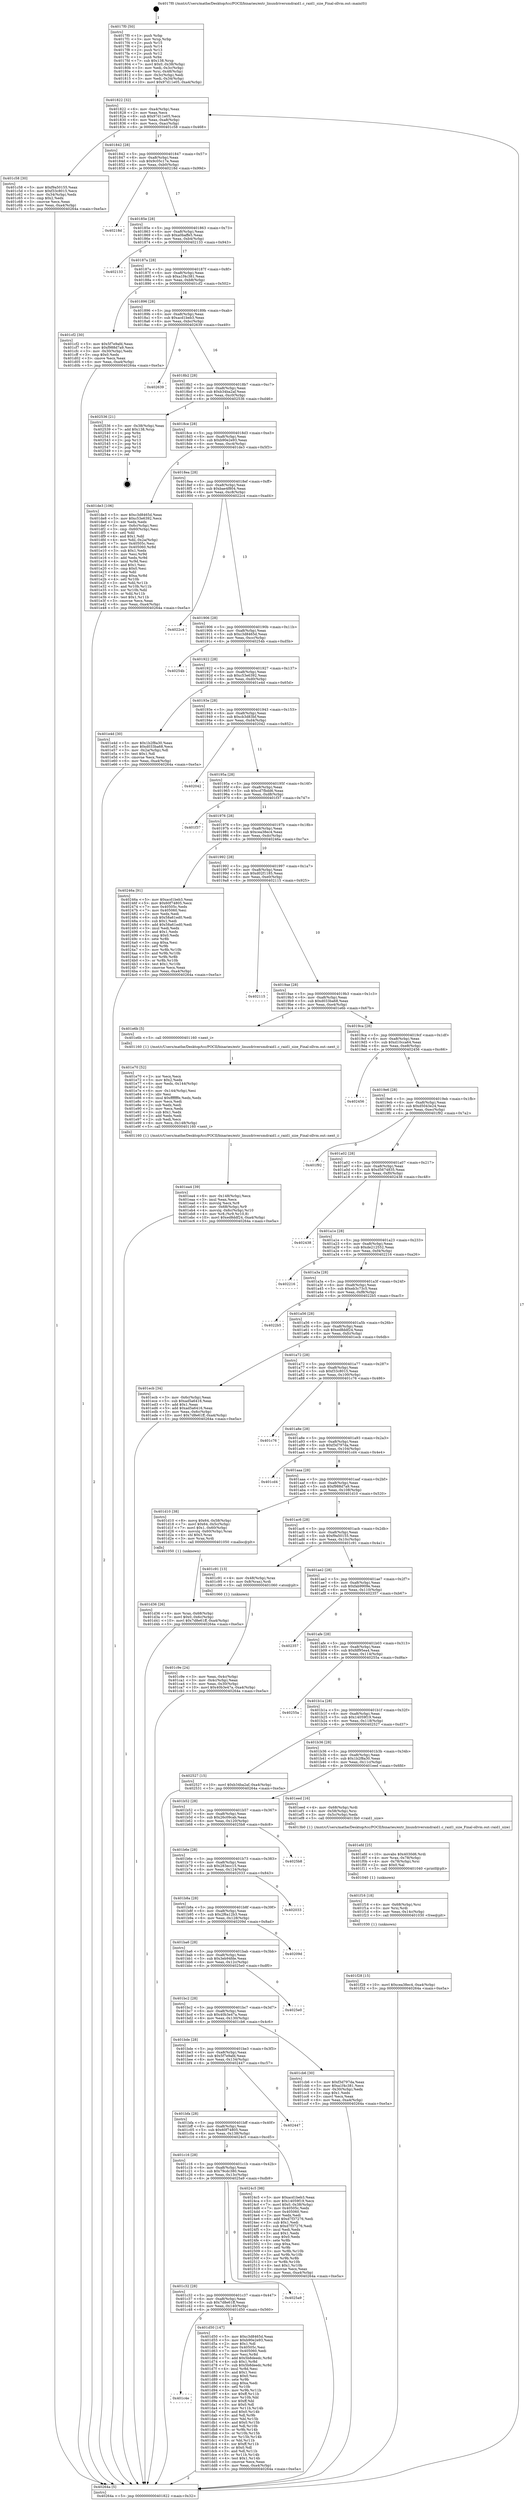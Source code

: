 digraph "0x4017f0" {
  label = "0x4017f0 (/mnt/c/Users/mathe/Desktop/tcc/POCII/binaries/extr_linuxdriversmdraid1.c_raid1_size_Final-ollvm.out::main(0))"
  labelloc = "t"
  node[shape=record]

  Entry [label="",width=0.3,height=0.3,shape=circle,fillcolor=black,style=filled]
  "0x401822" [label="{
     0x401822 [32]\l
     | [instrs]\l
     &nbsp;&nbsp;0x401822 \<+6\>: mov -0xa4(%rbp),%eax\l
     &nbsp;&nbsp;0x401828 \<+2\>: mov %eax,%ecx\l
     &nbsp;&nbsp;0x40182a \<+6\>: sub $0x97d11e05,%ecx\l
     &nbsp;&nbsp;0x401830 \<+6\>: mov %eax,-0xa8(%rbp)\l
     &nbsp;&nbsp;0x401836 \<+6\>: mov %ecx,-0xac(%rbp)\l
     &nbsp;&nbsp;0x40183c \<+6\>: je 0000000000401c58 \<main+0x468\>\l
  }"]
  "0x401c58" [label="{
     0x401c58 [30]\l
     | [instrs]\l
     &nbsp;&nbsp;0x401c58 \<+5\>: mov $0xf9a50155,%eax\l
     &nbsp;&nbsp;0x401c5d \<+5\>: mov $0xf33c8015,%ecx\l
     &nbsp;&nbsp;0x401c62 \<+3\>: mov -0x34(%rbp),%edx\l
     &nbsp;&nbsp;0x401c65 \<+3\>: cmp $0x2,%edx\l
     &nbsp;&nbsp;0x401c68 \<+3\>: cmovne %ecx,%eax\l
     &nbsp;&nbsp;0x401c6b \<+6\>: mov %eax,-0xa4(%rbp)\l
     &nbsp;&nbsp;0x401c71 \<+5\>: jmp 000000000040264a \<main+0xe5a\>\l
  }"]
  "0x401842" [label="{
     0x401842 [28]\l
     | [instrs]\l
     &nbsp;&nbsp;0x401842 \<+5\>: jmp 0000000000401847 \<main+0x57\>\l
     &nbsp;&nbsp;0x401847 \<+6\>: mov -0xa8(%rbp),%eax\l
     &nbsp;&nbsp;0x40184d \<+5\>: sub $0x9c05c17e,%eax\l
     &nbsp;&nbsp;0x401852 \<+6\>: mov %eax,-0xb0(%rbp)\l
     &nbsp;&nbsp;0x401858 \<+6\>: je 000000000040218d \<main+0x99d\>\l
  }"]
  "0x40264a" [label="{
     0x40264a [5]\l
     | [instrs]\l
     &nbsp;&nbsp;0x40264a \<+5\>: jmp 0000000000401822 \<main+0x32\>\l
  }"]
  "0x4017f0" [label="{
     0x4017f0 [50]\l
     | [instrs]\l
     &nbsp;&nbsp;0x4017f0 \<+1\>: push %rbp\l
     &nbsp;&nbsp;0x4017f1 \<+3\>: mov %rsp,%rbp\l
     &nbsp;&nbsp;0x4017f4 \<+2\>: push %r15\l
     &nbsp;&nbsp;0x4017f6 \<+2\>: push %r14\l
     &nbsp;&nbsp;0x4017f8 \<+2\>: push %r13\l
     &nbsp;&nbsp;0x4017fa \<+2\>: push %r12\l
     &nbsp;&nbsp;0x4017fc \<+1\>: push %rbx\l
     &nbsp;&nbsp;0x4017fd \<+7\>: sub $0x138,%rsp\l
     &nbsp;&nbsp;0x401804 \<+7\>: movl $0x0,-0x38(%rbp)\l
     &nbsp;&nbsp;0x40180b \<+3\>: mov %edi,-0x3c(%rbp)\l
     &nbsp;&nbsp;0x40180e \<+4\>: mov %rsi,-0x48(%rbp)\l
     &nbsp;&nbsp;0x401812 \<+3\>: mov -0x3c(%rbp),%edi\l
     &nbsp;&nbsp;0x401815 \<+3\>: mov %edi,-0x34(%rbp)\l
     &nbsp;&nbsp;0x401818 \<+10\>: movl $0x97d11e05,-0xa4(%rbp)\l
  }"]
  Exit [label="",width=0.3,height=0.3,shape=circle,fillcolor=black,style=filled,peripheries=2]
  "0x40218d" [label="{
     0x40218d\l
  }", style=dashed]
  "0x40185e" [label="{
     0x40185e [28]\l
     | [instrs]\l
     &nbsp;&nbsp;0x40185e \<+5\>: jmp 0000000000401863 \<main+0x73\>\l
     &nbsp;&nbsp;0x401863 \<+6\>: mov -0xa8(%rbp),%eax\l
     &nbsp;&nbsp;0x401869 \<+5\>: sub $0xa0baffe5,%eax\l
     &nbsp;&nbsp;0x40186e \<+6\>: mov %eax,-0xb4(%rbp)\l
     &nbsp;&nbsp;0x401874 \<+6\>: je 0000000000402133 \<main+0x943\>\l
  }"]
  "0x401f28" [label="{
     0x401f28 [15]\l
     | [instrs]\l
     &nbsp;&nbsp;0x401f28 \<+10\>: movl $0xcea38ec4,-0xa4(%rbp)\l
     &nbsp;&nbsp;0x401f32 \<+5\>: jmp 000000000040264a \<main+0xe5a\>\l
  }"]
  "0x402133" [label="{
     0x402133\l
  }", style=dashed]
  "0x40187a" [label="{
     0x40187a [28]\l
     | [instrs]\l
     &nbsp;&nbsp;0x40187a \<+5\>: jmp 000000000040187f \<main+0x8f\>\l
     &nbsp;&nbsp;0x40187f \<+6\>: mov -0xa8(%rbp),%eax\l
     &nbsp;&nbsp;0x401885 \<+5\>: sub $0xa1f4c381,%eax\l
     &nbsp;&nbsp;0x40188a \<+6\>: mov %eax,-0xb8(%rbp)\l
     &nbsp;&nbsp;0x401890 \<+6\>: je 0000000000401cf2 \<main+0x502\>\l
  }"]
  "0x401f16" [label="{
     0x401f16 [18]\l
     | [instrs]\l
     &nbsp;&nbsp;0x401f16 \<+4\>: mov -0x68(%rbp),%rsi\l
     &nbsp;&nbsp;0x401f1a \<+3\>: mov %rsi,%rdi\l
     &nbsp;&nbsp;0x401f1d \<+6\>: mov %eax,-0x14c(%rbp)\l
     &nbsp;&nbsp;0x401f23 \<+5\>: call 0000000000401030 \<free@plt\>\l
     | [calls]\l
     &nbsp;&nbsp;0x401030 \{1\} (unknown)\l
  }"]
  "0x401cf2" [label="{
     0x401cf2 [30]\l
     | [instrs]\l
     &nbsp;&nbsp;0x401cf2 \<+5\>: mov $0x5f7e9afd,%eax\l
     &nbsp;&nbsp;0x401cf7 \<+5\>: mov $0xf988d7a9,%ecx\l
     &nbsp;&nbsp;0x401cfc \<+3\>: mov -0x30(%rbp),%edx\l
     &nbsp;&nbsp;0x401cff \<+3\>: cmp $0x0,%edx\l
     &nbsp;&nbsp;0x401d02 \<+3\>: cmove %ecx,%eax\l
     &nbsp;&nbsp;0x401d05 \<+6\>: mov %eax,-0xa4(%rbp)\l
     &nbsp;&nbsp;0x401d0b \<+5\>: jmp 000000000040264a \<main+0xe5a\>\l
  }"]
  "0x401896" [label="{
     0x401896 [28]\l
     | [instrs]\l
     &nbsp;&nbsp;0x401896 \<+5\>: jmp 000000000040189b \<main+0xab\>\l
     &nbsp;&nbsp;0x40189b \<+6\>: mov -0xa8(%rbp),%eax\l
     &nbsp;&nbsp;0x4018a1 \<+5\>: sub $0xacd1beb3,%eax\l
     &nbsp;&nbsp;0x4018a6 \<+6\>: mov %eax,-0xbc(%rbp)\l
     &nbsp;&nbsp;0x4018ac \<+6\>: je 0000000000402639 \<main+0xe49\>\l
  }"]
  "0x401efd" [label="{
     0x401efd [25]\l
     | [instrs]\l
     &nbsp;&nbsp;0x401efd \<+10\>: movabs $0x4030d6,%rdi\l
     &nbsp;&nbsp;0x401f07 \<+4\>: mov %rax,-0x78(%rbp)\l
     &nbsp;&nbsp;0x401f0b \<+4\>: mov -0x78(%rbp),%rsi\l
     &nbsp;&nbsp;0x401f0f \<+2\>: mov $0x0,%al\l
     &nbsp;&nbsp;0x401f11 \<+5\>: call 0000000000401040 \<printf@plt\>\l
     | [calls]\l
     &nbsp;&nbsp;0x401040 \{1\} (unknown)\l
  }"]
  "0x402639" [label="{
     0x402639\l
  }", style=dashed]
  "0x4018b2" [label="{
     0x4018b2 [28]\l
     | [instrs]\l
     &nbsp;&nbsp;0x4018b2 \<+5\>: jmp 00000000004018b7 \<main+0xc7\>\l
     &nbsp;&nbsp;0x4018b7 \<+6\>: mov -0xa8(%rbp),%eax\l
     &nbsp;&nbsp;0x4018bd \<+5\>: sub $0xb34ba2af,%eax\l
     &nbsp;&nbsp;0x4018c2 \<+6\>: mov %eax,-0xc0(%rbp)\l
     &nbsp;&nbsp;0x4018c8 \<+6\>: je 0000000000402536 \<main+0xd46\>\l
  }"]
  "0x401ea4" [label="{
     0x401ea4 [39]\l
     | [instrs]\l
     &nbsp;&nbsp;0x401ea4 \<+6\>: mov -0x148(%rbp),%ecx\l
     &nbsp;&nbsp;0x401eaa \<+3\>: imul %eax,%ecx\l
     &nbsp;&nbsp;0x401ead \<+3\>: movslq %ecx,%r8\l
     &nbsp;&nbsp;0x401eb0 \<+4\>: mov -0x68(%rbp),%r9\l
     &nbsp;&nbsp;0x401eb4 \<+4\>: movslq -0x6c(%rbp),%r10\l
     &nbsp;&nbsp;0x401eb8 \<+4\>: mov %r8,(%r9,%r10,8)\l
     &nbsp;&nbsp;0x401ebc \<+10\>: movl $0xed8ddf24,-0xa4(%rbp)\l
     &nbsp;&nbsp;0x401ec6 \<+5\>: jmp 000000000040264a \<main+0xe5a\>\l
  }"]
  "0x402536" [label="{
     0x402536 [21]\l
     | [instrs]\l
     &nbsp;&nbsp;0x402536 \<+3\>: mov -0x38(%rbp),%eax\l
     &nbsp;&nbsp;0x402539 \<+7\>: add $0x138,%rsp\l
     &nbsp;&nbsp;0x402540 \<+1\>: pop %rbx\l
     &nbsp;&nbsp;0x402541 \<+2\>: pop %r12\l
     &nbsp;&nbsp;0x402543 \<+2\>: pop %r13\l
     &nbsp;&nbsp;0x402545 \<+2\>: pop %r14\l
     &nbsp;&nbsp;0x402547 \<+2\>: pop %r15\l
     &nbsp;&nbsp;0x402549 \<+1\>: pop %rbp\l
     &nbsp;&nbsp;0x40254a \<+1\>: ret\l
  }"]
  "0x4018ce" [label="{
     0x4018ce [28]\l
     | [instrs]\l
     &nbsp;&nbsp;0x4018ce \<+5\>: jmp 00000000004018d3 \<main+0xe3\>\l
     &nbsp;&nbsp;0x4018d3 \<+6\>: mov -0xa8(%rbp),%eax\l
     &nbsp;&nbsp;0x4018d9 \<+5\>: sub $0xb90e2e93,%eax\l
     &nbsp;&nbsp;0x4018de \<+6\>: mov %eax,-0xc4(%rbp)\l
     &nbsp;&nbsp;0x4018e4 \<+6\>: je 0000000000401de3 \<main+0x5f3\>\l
  }"]
  "0x401e70" [label="{
     0x401e70 [52]\l
     | [instrs]\l
     &nbsp;&nbsp;0x401e70 \<+2\>: xor %ecx,%ecx\l
     &nbsp;&nbsp;0x401e72 \<+5\>: mov $0x2,%edx\l
     &nbsp;&nbsp;0x401e77 \<+6\>: mov %edx,-0x144(%rbp)\l
     &nbsp;&nbsp;0x401e7d \<+1\>: cltd\l
     &nbsp;&nbsp;0x401e7e \<+6\>: mov -0x144(%rbp),%esi\l
     &nbsp;&nbsp;0x401e84 \<+2\>: idiv %esi\l
     &nbsp;&nbsp;0x401e86 \<+6\>: imul $0xfffffffe,%edx,%edx\l
     &nbsp;&nbsp;0x401e8c \<+2\>: mov %ecx,%edi\l
     &nbsp;&nbsp;0x401e8e \<+2\>: sub %edx,%edi\l
     &nbsp;&nbsp;0x401e90 \<+2\>: mov %ecx,%edx\l
     &nbsp;&nbsp;0x401e92 \<+3\>: sub $0x1,%edx\l
     &nbsp;&nbsp;0x401e95 \<+2\>: add %edx,%edi\l
     &nbsp;&nbsp;0x401e97 \<+2\>: sub %edi,%ecx\l
     &nbsp;&nbsp;0x401e99 \<+6\>: mov %ecx,-0x148(%rbp)\l
     &nbsp;&nbsp;0x401e9f \<+5\>: call 0000000000401160 \<next_i\>\l
     | [calls]\l
     &nbsp;&nbsp;0x401160 \{1\} (/mnt/c/Users/mathe/Desktop/tcc/POCII/binaries/extr_linuxdriversmdraid1.c_raid1_size_Final-ollvm.out::next_i)\l
  }"]
  "0x401de3" [label="{
     0x401de3 [106]\l
     | [instrs]\l
     &nbsp;&nbsp;0x401de3 \<+5\>: mov $0xc3d8465d,%eax\l
     &nbsp;&nbsp;0x401de8 \<+5\>: mov $0xc53e6392,%ecx\l
     &nbsp;&nbsp;0x401ded \<+2\>: xor %edx,%edx\l
     &nbsp;&nbsp;0x401def \<+3\>: mov -0x6c(%rbp),%esi\l
     &nbsp;&nbsp;0x401df2 \<+3\>: cmp -0x60(%rbp),%esi\l
     &nbsp;&nbsp;0x401df5 \<+4\>: setl %dil\l
     &nbsp;&nbsp;0x401df9 \<+4\>: and $0x1,%dil\l
     &nbsp;&nbsp;0x401dfd \<+4\>: mov %dil,-0x2a(%rbp)\l
     &nbsp;&nbsp;0x401e01 \<+7\>: mov 0x40505c,%esi\l
     &nbsp;&nbsp;0x401e08 \<+8\>: mov 0x405060,%r8d\l
     &nbsp;&nbsp;0x401e10 \<+3\>: sub $0x1,%edx\l
     &nbsp;&nbsp;0x401e13 \<+3\>: mov %esi,%r9d\l
     &nbsp;&nbsp;0x401e16 \<+3\>: add %edx,%r9d\l
     &nbsp;&nbsp;0x401e19 \<+4\>: imul %r9d,%esi\l
     &nbsp;&nbsp;0x401e1d \<+3\>: and $0x1,%esi\l
     &nbsp;&nbsp;0x401e20 \<+3\>: cmp $0x0,%esi\l
     &nbsp;&nbsp;0x401e23 \<+4\>: sete %dil\l
     &nbsp;&nbsp;0x401e27 \<+4\>: cmp $0xa,%r8d\l
     &nbsp;&nbsp;0x401e2b \<+4\>: setl %r10b\l
     &nbsp;&nbsp;0x401e2f \<+3\>: mov %dil,%r11b\l
     &nbsp;&nbsp;0x401e32 \<+3\>: and %r10b,%r11b\l
     &nbsp;&nbsp;0x401e35 \<+3\>: xor %r10b,%dil\l
     &nbsp;&nbsp;0x401e38 \<+3\>: or %dil,%r11b\l
     &nbsp;&nbsp;0x401e3b \<+4\>: test $0x1,%r11b\l
     &nbsp;&nbsp;0x401e3f \<+3\>: cmovne %ecx,%eax\l
     &nbsp;&nbsp;0x401e42 \<+6\>: mov %eax,-0xa4(%rbp)\l
     &nbsp;&nbsp;0x401e48 \<+5\>: jmp 000000000040264a \<main+0xe5a\>\l
  }"]
  "0x4018ea" [label="{
     0x4018ea [28]\l
     | [instrs]\l
     &nbsp;&nbsp;0x4018ea \<+5\>: jmp 00000000004018ef \<main+0xff\>\l
     &nbsp;&nbsp;0x4018ef \<+6\>: mov -0xa8(%rbp),%eax\l
     &nbsp;&nbsp;0x4018f5 \<+5\>: sub $0xbae4f804,%eax\l
     &nbsp;&nbsp;0x4018fa \<+6\>: mov %eax,-0xc8(%rbp)\l
     &nbsp;&nbsp;0x401900 \<+6\>: je 00000000004022c4 \<main+0xad4\>\l
  }"]
  "0x401c4e" [label="{
     0x401c4e\l
  }", style=dashed]
  "0x4022c4" [label="{
     0x4022c4\l
  }", style=dashed]
  "0x401906" [label="{
     0x401906 [28]\l
     | [instrs]\l
     &nbsp;&nbsp;0x401906 \<+5\>: jmp 000000000040190b \<main+0x11b\>\l
     &nbsp;&nbsp;0x40190b \<+6\>: mov -0xa8(%rbp),%eax\l
     &nbsp;&nbsp;0x401911 \<+5\>: sub $0xc3d8465d,%eax\l
     &nbsp;&nbsp;0x401916 \<+6\>: mov %eax,-0xcc(%rbp)\l
     &nbsp;&nbsp;0x40191c \<+6\>: je 000000000040254b \<main+0xd5b\>\l
  }"]
  "0x401d50" [label="{
     0x401d50 [147]\l
     | [instrs]\l
     &nbsp;&nbsp;0x401d50 \<+5\>: mov $0xc3d8465d,%eax\l
     &nbsp;&nbsp;0x401d55 \<+5\>: mov $0xb90e2e93,%ecx\l
     &nbsp;&nbsp;0x401d5a \<+2\>: mov $0x1,%dl\l
     &nbsp;&nbsp;0x401d5c \<+7\>: mov 0x40505c,%esi\l
     &nbsp;&nbsp;0x401d63 \<+7\>: mov 0x405060,%edi\l
     &nbsp;&nbsp;0x401d6a \<+3\>: mov %esi,%r8d\l
     &nbsp;&nbsp;0x401d6d \<+7\>: add $0x5b8deedc,%r8d\l
     &nbsp;&nbsp;0x401d74 \<+4\>: sub $0x1,%r8d\l
     &nbsp;&nbsp;0x401d78 \<+7\>: sub $0x5b8deedc,%r8d\l
     &nbsp;&nbsp;0x401d7f \<+4\>: imul %r8d,%esi\l
     &nbsp;&nbsp;0x401d83 \<+3\>: and $0x1,%esi\l
     &nbsp;&nbsp;0x401d86 \<+3\>: cmp $0x0,%esi\l
     &nbsp;&nbsp;0x401d89 \<+4\>: sete %r9b\l
     &nbsp;&nbsp;0x401d8d \<+3\>: cmp $0xa,%edi\l
     &nbsp;&nbsp;0x401d90 \<+4\>: setl %r10b\l
     &nbsp;&nbsp;0x401d94 \<+3\>: mov %r9b,%r11b\l
     &nbsp;&nbsp;0x401d97 \<+4\>: xor $0xff,%r11b\l
     &nbsp;&nbsp;0x401d9b \<+3\>: mov %r10b,%bl\l
     &nbsp;&nbsp;0x401d9e \<+3\>: xor $0xff,%bl\l
     &nbsp;&nbsp;0x401da1 \<+3\>: xor $0x0,%dl\l
     &nbsp;&nbsp;0x401da4 \<+3\>: mov %r11b,%r14b\l
     &nbsp;&nbsp;0x401da7 \<+4\>: and $0x0,%r14b\l
     &nbsp;&nbsp;0x401dab \<+3\>: and %dl,%r9b\l
     &nbsp;&nbsp;0x401dae \<+3\>: mov %bl,%r15b\l
     &nbsp;&nbsp;0x401db1 \<+4\>: and $0x0,%r15b\l
     &nbsp;&nbsp;0x401db5 \<+3\>: and %dl,%r10b\l
     &nbsp;&nbsp;0x401db8 \<+3\>: or %r9b,%r14b\l
     &nbsp;&nbsp;0x401dbb \<+3\>: or %r10b,%r15b\l
     &nbsp;&nbsp;0x401dbe \<+3\>: xor %r15b,%r14b\l
     &nbsp;&nbsp;0x401dc1 \<+3\>: or %bl,%r11b\l
     &nbsp;&nbsp;0x401dc4 \<+4\>: xor $0xff,%r11b\l
     &nbsp;&nbsp;0x401dc8 \<+3\>: or $0x0,%dl\l
     &nbsp;&nbsp;0x401dcb \<+3\>: and %dl,%r11b\l
     &nbsp;&nbsp;0x401dce \<+3\>: or %r11b,%r14b\l
     &nbsp;&nbsp;0x401dd1 \<+4\>: test $0x1,%r14b\l
     &nbsp;&nbsp;0x401dd5 \<+3\>: cmovne %ecx,%eax\l
     &nbsp;&nbsp;0x401dd8 \<+6\>: mov %eax,-0xa4(%rbp)\l
     &nbsp;&nbsp;0x401dde \<+5\>: jmp 000000000040264a \<main+0xe5a\>\l
  }"]
  "0x40254b" [label="{
     0x40254b\l
  }", style=dashed]
  "0x401922" [label="{
     0x401922 [28]\l
     | [instrs]\l
     &nbsp;&nbsp;0x401922 \<+5\>: jmp 0000000000401927 \<main+0x137\>\l
     &nbsp;&nbsp;0x401927 \<+6\>: mov -0xa8(%rbp),%eax\l
     &nbsp;&nbsp;0x40192d \<+5\>: sub $0xc53e6392,%eax\l
     &nbsp;&nbsp;0x401932 \<+6\>: mov %eax,-0xd0(%rbp)\l
     &nbsp;&nbsp;0x401938 \<+6\>: je 0000000000401e4d \<main+0x65d\>\l
  }"]
  "0x401c32" [label="{
     0x401c32 [28]\l
     | [instrs]\l
     &nbsp;&nbsp;0x401c32 \<+5\>: jmp 0000000000401c37 \<main+0x447\>\l
     &nbsp;&nbsp;0x401c37 \<+6\>: mov -0xa8(%rbp),%eax\l
     &nbsp;&nbsp;0x401c3d \<+5\>: sub $0x7d8e61ff,%eax\l
     &nbsp;&nbsp;0x401c42 \<+6\>: mov %eax,-0x140(%rbp)\l
     &nbsp;&nbsp;0x401c48 \<+6\>: je 0000000000401d50 \<main+0x560\>\l
  }"]
  "0x401e4d" [label="{
     0x401e4d [30]\l
     | [instrs]\l
     &nbsp;&nbsp;0x401e4d \<+5\>: mov $0x1b2f8a30,%eax\l
     &nbsp;&nbsp;0x401e52 \<+5\>: mov $0xd033ba68,%ecx\l
     &nbsp;&nbsp;0x401e57 \<+3\>: mov -0x2a(%rbp),%dl\l
     &nbsp;&nbsp;0x401e5a \<+3\>: test $0x1,%dl\l
     &nbsp;&nbsp;0x401e5d \<+3\>: cmovne %ecx,%eax\l
     &nbsp;&nbsp;0x401e60 \<+6\>: mov %eax,-0xa4(%rbp)\l
     &nbsp;&nbsp;0x401e66 \<+5\>: jmp 000000000040264a \<main+0xe5a\>\l
  }"]
  "0x40193e" [label="{
     0x40193e [28]\l
     | [instrs]\l
     &nbsp;&nbsp;0x40193e \<+5\>: jmp 0000000000401943 \<main+0x153\>\l
     &nbsp;&nbsp;0x401943 \<+6\>: mov -0xa8(%rbp),%eax\l
     &nbsp;&nbsp;0x401949 \<+5\>: sub $0xcb3d83bf,%eax\l
     &nbsp;&nbsp;0x40194e \<+6\>: mov %eax,-0xd4(%rbp)\l
     &nbsp;&nbsp;0x401954 \<+6\>: je 0000000000402042 \<main+0x852\>\l
  }"]
  "0x4025a9" [label="{
     0x4025a9\l
  }", style=dashed]
  "0x402042" [label="{
     0x402042\l
  }", style=dashed]
  "0x40195a" [label="{
     0x40195a [28]\l
     | [instrs]\l
     &nbsp;&nbsp;0x40195a \<+5\>: jmp 000000000040195f \<main+0x16f\>\l
     &nbsp;&nbsp;0x40195f \<+6\>: mov -0xa8(%rbp),%eax\l
     &nbsp;&nbsp;0x401965 \<+5\>: sub $0xcd7fbdd6,%eax\l
     &nbsp;&nbsp;0x40196a \<+6\>: mov %eax,-0xd8(%rbp)\l
     &nbsp;&nbsp;0x401970 \<+6\>: je 0000000000401f37 \<main+0x747\>\l
  }"]
  "0x401c16" [label="{
     0x401c16 [28]\l
     | [instrs]\l
     &nbsp;&nbsp;0x401c16 \<+5\>: jmp 0000000000401c1b \<main+0x42b\>\l
     &nbsp;&nbsp;0x401c1b \<+6\>: mov -0xa8(%rbp),%eax\l
     &nbsp;&nbsp;0x401c21 \<+5\>: sub $0x79cdc380,%eax\l
     &nbsp;&nbsp;0x401c26 \<+6\>: mov %eax,-0x13c(%rbp)\l
     &nbsp;&nbsp;0x401c2c \<+6\>: je 00000000004025a9 \<main+0xdb9\>\l
  }"]
  "0x401f37" [label="{
     0x401f37\l
  }", style=dashed]
  "0x401976" [label="{
     0x401976 [28]\l
     | [instrs]\l
     &nbsp;&nbsp;0x401976 \<+5\>: jmp 000000000040197b \<main+0x18b\>\l
     &nbsp;&nbsp;0x40197b \<+6\>: mov -0xa8(%rbp),%eax\l
     &nbsp;&nbsp;0x401981 \<+5\>: sub $0xcea38ec4,%eax\l
     &nbsp;&nbsp;0x401986 \<+6\>: mov %eax,-0xdc(%rbp)\l
     &nbsp;&nbsp;0x40198c \<+6\>: je 000000000040246a \<main+0xc7a\>\l
  }"]
  "0x4024c5" [label="{
     0x4024c5 [98]\l
     | [instrs]\l
     &nbsp;&nbsp;0x4024c5 \<+5\>: mov $0xacd1beb3,%eax\l
     &nbsp;&nbsp;0x4024ca \<+5\>: mov $0x14059f19,%ecx\l
     &nbsp;&nbsp;0x4024cf \<+7\>: movl $0x0,-0x38(%rbp)\l
     &nbsp;&nbsp;0x4024d6 \<+7\>: mov 0x40505c,%edx\l
     &nbsp;&nbsp;0x4024dd \<+7\>: mov 0x405060,%esi\l
     &nbsp;&nbsp;0x4024e4 \<+2\>: mov %edx,%edi\l
     &nbsp;&nbsp;0x4024e6 \<+6\>: add $0xd7f37276,%edi\l
     &nbsp;&nbsp;0x4024ec \<+3\>: sub $0x1,%edi\l
     &nbsp;&nbsp;0x4024ef \<+6\>: sub $0xd7f37276,%edi\l
     &nbsp;&nbsp;0x4024f5 \<+3\>: imul %edi,%edx\l
     &nbsp;&nbsp;0x4024f8 \<+3\>: and $0x1,%edx\l
     &nbsp;&nbsp;0x4024fb \<+3\>: cmp $0x0,%edx\l
     &nbsp;&nbsp;0x4024fe \<+4\>: sete %r8b\l
     &nbsp;&nbsp;0x402502 \<+3\>: cmp $0xa,%esi\l
     &nbsp;&nbsp;0x402505 \<+4\>: setl %r9b\l
     &nbsp;&nbsp;0x402509 \<+3\>: mov %r8b,%r10b\l
     &nbsp;&nbsp;0x40250c \<+3\>: and %r9b,%r10b\l
     &nbsp;&nbsp;0x40250f \<+3\>: xor %r9b,%r8b\l
     &nbsp;&nbsp;0x402512 \<+3\>: or %r8b,%r10b\l
     &nbsp;&nbsp;0x402515 \<+4\>: test $0x1,%r10b\l
     &nbsp;&nbsp;0x402519 \<+3\>: cmovne %ecx,%eax\l
     &nbsp;&nbsp;0x40251c \<+6\>: mov %eax,-0xa4(%rbp)\l
     &nbsp;&nbsp;0x402522 \<+5\>: jmp 000000000040264a \<main+0xe5a\>\l
  }"]
  "0x40246a" [label="{
     0x40246a [91]\l
     | [instrs]\l
     &nbsp;&nbsp;0x40246a \<+5\>: mov $0xacd1beb3,%eax\l
     &nbsp;&nbsp;0x40246f \<+5\>: mov $0x60f74805,%ecx\l
     &nbsp;&nbsp;0x402474 \<+7\>: mov 0x40505c,%edx\l
     &nbsp;&nbsp;0x40247b \<+7\>: mov 0x405060,%esi\l
     &nbsp;&nbsp;0x402482 \<+2\>: mov %edx,%edi\l
     &nbsp;&nbsp;0x402484 \<+6\>: sub $0x58a61ed0,%edi\l
     &nbsp;&nbsp;0x40248a \<+3\>: sub $0x1,%edi\l
     &nbsp;&nbsp;0x40248d \<+6\>: add $0x58a61ed0,%edi\l
     &nbsp;&nbsp;0x402493 \<+3\>: imul %edi,%edx\l
     &nbsp;&nbsp;0x402496 \<+3\>: and $0x1,%edx\l
     &nbsp;&nbsp;0x402499 \<+3\>: cmp $0x0,%edx\l
     &nbsp;&nbsp;0x40249c \<+4\>: sete %r8b\l
     &nbsp;&nbsp;0x4024a0 \<+3\>: cmp $0xa,%esi\l
     &nbsp;&nbsp;0x4024a3 \<+4\>: setl %r9b\l
     &nbsp;&nbsp;0x4024a7 \<+3\>: mov %r8b,%r10b\l
     &nbsp;&nbsp;0x4024aa \<+3\>: and %r9b,%r10b\l
     &nbsp;&nbsp;0x4024ad \<+3\>: xor %r9b,%r8b\l
     &nbsp;&nbsp;0x4024b0 \<+3\>: or %r8b,%r10b\l
     &nbsp;&nbsp;0x4024b3 \<+4\>: test $0x1,%r10b\l
     &nbsp;&nbsp;0x4024b7 \<+3\>: cmovne %ecx,%eax\l
     &nbsp;&nbsp;0x4024ba \<+6\>: mov %eax,-0xa4(%rbp)\l
     &nbsp;&nbsp;0x4024c0 \<+5\>: jmp 000000000040264a \<main+0xe5a\>\l
  }"]
  "0x401992" [label="{
     0x401992 [28]\l
     | [instrs]\l
     &nbsp;&nbsp;0x401992 \<+5\>: jmp 0000000000401997 \<main+0x1a7\>\l
     &nbsp;&nbsp;0x401997 \<+6\>: mov -0xa8(%rbp),%eax\l
     &nbsp;&nbsp;0x40199d \<+5\>: sub $0xd02f1185,%eax\l
     &nbsp;&nbsp;0x4019a2 \<+6\>: mov %eax,-0xe0(%rbp)\l
     &nbsp;&nbsp;0x4019a8 \<+6\>: je 0000000000402115 \<main+0x925\>\l
  }"]
  "0x401bfa" [label="{
     0x401bfa [28]\l
     | [instrs]\l
     &nbsp;&nbsp;0x401bfa \<+5\>: jmp 0000000000401bff \<main+0x40f\>\l
     &nbsp;&nbsp;0x401bff \<+6\>: mov -0xa8(%rbp),%eax\l
     &nbsp;&nbsp;0x401c05 \<+5\>: sub $0x60f74805,%eax\l
     &nbsp;&nbsp;0x401c0a \<+6\>: mov %eax,-0x138(%rbp)\l
     &nbsp;&nbsp;0x401c10 \<+6\>: je 00000000004024c5 \<main+0xcd5\>\l
  }"]
  "0x402115" [label="{
     0x402115\l
  }", style=dashed]
  "0x4019ae" [label="{
     0x4019ae [28]\l
     | [instrs]\l
     &nbsp;&nbsp;0x4019ae \<+5\>: jmp 00000000004019b3 \<main+0x1c3\>\l
     &nbsp;&nbsp;0x4019b3 \<+6\>: mov -0xa8(%rbp),%eax\l
     &nbsp;&nbsp;0x4019b9 \<+5\>: sub $0xd033ba68,%eax\l
     &nbsp;&nbsp;0x4019be \<+6\>: mov %eax,-0xe4(%rbp)\l
     &nbsp;&nbsp;0x4019c4 \<+6\>: je 0000000000401e6b \<main+0x67b\>\l
  }"]
  "0x402447" [label="{
     0x402447\l
  }", style=dashed]
  "0x401e6b" [label="{
     0x401e6b [5]\l
     | [instrs]\l
     &nbsp;&nbsp;0x401e6b \<+5\>: call 0000000000401160 \<next_i\>\l
     | [calls]\l
     &nbsp;&nbsp;0x401160 \{1\} (/mnt/c/Users/mathe/Desktop/tcc/POCII/binaries/extr_linuxdriversmdraid1.c_raid1_size_Final-ollvm.out::next_i)\l
  }"]
  "0x4019ca" [label="{
     0x4019ca [28]\l
     | [instrs]\l
     &nbsp;&nbsp;0x4019ca \<+5\>: jmp 00000000004019cf \<main+0x1df\>\l
     &nbsp;&nbsp;0x4019cf \<+6\>: mov -0xa8(%rbp),%eax\l
     &nbsp;&nbsp;0x4019d5 \<+5\>: sub $0xd10cca64,%eax\l
     &nbsp;&nbsp;0x4019da \<+6\>: mov %eax,-0xe8(%rbp)\l
     &nbsp;&nbsp;0x4019e0 \<+6\>: je 0000000000402456 \<main+0xc66\>\l
  }"]
  "0x401d36" [label="{
     0x401d36 [26]\l
     | [instrs]\l
     &nbsp;&nbsp;0x401d36 \<+4\>: mov %rax,-0x68(%rbp)\l
     &nbsp;&nbsp;0x401d3a \<+7\>: movl $0x0,-0x6c(%rbp)\l
     &nbsp;&nbsp;0x401d41 \<+10\>: movl $0x7d8e61ff,-0xa4(%rbp)\l
     &nbsp;&nbsp;0x401d4b \<+5\>: jmp 000000000040264a \<main+0xe5a\>\l
  }"]
  "0x402456" [label="{
     0x402456\l
  }", style=dashed]
  "0x4019e6" [label="{
     0x4019e6 [28]\l
     | [instrs]\l
     &nbsp;&nbsp;0x4019e6 \<+5\>: jmp 00000000004019eb \<main+0x1fb\>\l
     &nbsp;&nbsp;0x4019eb \<+6\>: mov -0xa8(%rbp),%eax\l
     &nbsp;&nbsp;0x4019f1 \<+5\>: sub $0xd5043e24,%eax\l
     &nbsp;&nbsp;0x4019f6 \<+6\>: mov %eax,-0xec(%rbp)\l
     &nbsp;&nbsp;0x4019fc \<+6\>: je 0000000000401f92 \<main+0x7a2\>\l
  }"]
  "0x401bde" [label="{
     0x401bde [28]\l
     | [instrs]\l
     &nbsp;&nbsp;0x401bde \<+5\>: jmp 0000000000401be3 \<main+0x3f3\>\l
     &nbsp;&nbsp;0x401be3 \<+6\>: mov -0xa8(%rbp),%eax\l
     &nbsp;&nbsp;0x401be9 \<+5\>: sub $0x5f7e9afd,%eax\l
     &nbsp;&nbsp;0x401bee \<+6\>: mov %eax,-0x134(%rbp)\l
     &nbsp;&nbsp;0x401bf4 \<+6\>: je 0000000000402447 \<main+0xc57\>\l
  }"]
  "0x401f92" [label="{
     0x401f92\l
  }", style=dashed]
  "0x401a02" [label="{
     0x401a02 [28]\l
     | [instrs]\l
     &nbsp;&nbsp;0x401a02 \<+5\>: jmp 0000000000401a07 \<main+0x217\>\l
     &nbsp;&nbsp;0x401a07 \<+6\>: mov -0xa8(%rbp),%eax\l
     &nbsp;&nbsp;0x401a0d \<+5\>: sub $0xd5674835,%eax\l
     &nbsp;&nbsp;0x401a12 \<+6\>: mov %eax,-0xf0(%rbp)\l
     &nbsp;&nbsp;0x401a18 \<+6\>: je 0000000000402438 \<main+0xc48\>\l
  }"]
  "0x401cb6" [label="{
     0x401cb6 [30]\l
     | [instrs]\l
     &nbsp;&nbsp;0x401cb6 \<+5\>: mov $0xf3d797da,%eax\l
     &nbsp;&nbsp;0x401cbb \<+5\>: mov $0xa1f4c381,%ecx\l
     &nbsp;&nbsp;0x401cc0 \<+3\>: mov -0x30(%rbp),%edx\l
     &nbsp;&nbsp;0x401cc3 \<+3\>: cmp $0x1,%edx\l
     &nbsp;&nbsp;0x401cc6 \<+3\>: cmovl %ecx,%eax\l
     &nbsp;&nbsp;0x401cc9 \<+6\>: mov %eax,-0xa4(%rbp)\l
     &nbsp;&nbsp;0x401ccf \<+5\>: jmp 000000000040264a \<main+0xe5a\>\l
  }"]
  "0x402438" [label="{
     0x402438\l
  }", style=dashed]
  "0x401a1e" [label="{
     0x401a1e [28]\l
     | [instrs]\l
     &nbsp;&nbsp;0x401a1e \<+5\>: jmp 0000000000401a23 \<main+0x233\>\l
     &nbsp;&nbsp;0x401a23 \<+6\>: mov -0xa8(%rbp),%eax\l
     &nbsp;&nbsp;0x401a29 \<+5\>: sub $0xde212552,%eax\l
     &nbsp;&nbsp;0x401a2e \<+6\>: mov %eax,-0xf4(%rbp)\l
     &nbsp;&nbsp;0x401a34 \<+6\>: je 0000000000402216 \<main+0xa26\>\l
  }"]
  "0x401bc2" [label="{
     0x401bc2 [28]\l
     | [instrs]\l
     &nbsp;&nbsp;0x401bc2 \<+5\>: jmp 0000000000401bc7 \<main+0x3d7\>\l
     &nbsp;&nbsp;0x401bc7 \<+6\>: mov -0xa8(%rbp),%eax\l
     &nbsp;&nbsp;0x401bcd \<+5\>: sub $0x40b3e47a,%eax\l
     &nbsp;&nbsp;0x401bd2 \<+6\>: mov %eax,-0x130(%rbp)\l
     &nbsp;&nbsp;0x401bd8 \<+6\>: je 0000000000401cb6 \<main+0x4c6\>\l
  }"]
  "0x402216" [label="{
     0x402216\l
  }", style=dashed]
  "0x401a3a" [label="{
     0x401a3a [28]\l
     | [instrs]\l
     &nbsp;&nbsp;0x401a3a \<+5\>: jmp 0000000000401a3f \<main+0x24f\>\l
     &nbsp;&nbsp;0x401a3f \<+6\>: mov -0xa8(%rbp),%eax\l
     &nbsp;&nbsp;0x401a45 \<+5\>: sub $0xeb3c73c5,%eax\l
     &nbsp;&nbsp;0x401a4a \<+6\>: mov %eax,-0xf8(%rbp)\l
     &nbsp;&nbsp;0x401a50 \<+6\>: je 00000000004022b5 \<main+0xac5\>\l
  }"]
  "0x4025e0" [label="{
     0x4025e0\l
  }", style=dashed]
  "0x4022b5" [label="{
     0x4022b5\l
  }", style=dashed]
  "0x401a56" [label="{
     0x401a56 [28]\l
     | [instrs]\l
     &nbsp;&nbsp;0x401a56 \<+5\>: jmp 0000000000401a5b \<main+0x26b\>\l
     &nbsp;&nbsp;0x401a5b \<+6\>: mov -0xa8(%rbp),%eax\l
     &nbsp;&nbsp;0x401a61 \<+5\>: sub $0xed8ddf24,%eax\l
     &nbsp;&nbsp;0x401a66 \<+6\>: mov %eax,-0xfc(%rbp)\l
     &nbsp;&nbsp;0x401a6c \<+6\>: je 0000000000401ecb \<main+0x6db\>\l
  }"]
  "0x401ba6" [label="{
     0x401ba6 [28]\l
     | [instrs]\l
     &nbsp;&nbsp;0x401ba6 \<+5\>: jmp 0000000000401bab \<main+0x3bb\>\l
     &nbsp;&nbsp;0x401bab \<+6\>: mov -0xa8(%rbp),%eax\l
     &nbsp;&nbsp;0x401bb1 \<+5\>: sub $0x3eb94fde,%eax\l
     &nbsp;&nbsp;0x401bb6 \<+6\>: mov %eax,-0x12c(%rbp)\l
     &nbsp;&nbsp;0x401bbc \<+6\>: je 00000000004025e0 \<main+0xdf0\>\l
  }"]
  "0x401ecb" [label="{
     0x401ecb [34]\l
     | [instrs]\l
     &nbsp;&nbsp;0x401ecb \<+3\>: mov -0x6c(%rbp),%eax\l
     &nbsp;&nbsp;0x401ece \<+5\>: sub $0xad5a6416,%eax\l
     &nbsp;&nbsp;0x401ed3 \<+3\>: add $0x1,%eax\l
     &nbsp;&nbsp;0x401ed6 \<+5\>: add $0xad5a6416,%eax\l
     &nbsp;&nbsp;0x401edb \<+3\>: mov %eax,-0x6c(%rbp)\l
     &nbsp;&nbsp;0x401ede \<+10\>: movl $0x7d8e61ff,-0xa4(%rbp)\l
     &nbsp;&nbsp;0x401ee8 \<+5\>: jmp 000000000040264a \<main+0xe5a\>\l
  }"]
  "0x401a72" [label="{
     0x401a72 [28]\l
     | [instrs]\l
     &nbsp;&nbsp;0x401a72 \<+5\>: jmp 0000000000401a77 \<main+0x287\>\l
     &nbsp;&nbsp;0x401a77 \<+6\>: mov -0xa8(%rbp),%eax\l
     &nbsp;&nbsp;0x401a7d \<+5\>: sub $0xf33c8015,%eax\l
     &nbsp;&nbsp;0x401a82 \<+6\>: mov %eax,-0x100(%rbp)\l
     &nbsp;&nbsp;0x401a88 \<+6\>: je 0000000000401c76 \<main+0x486\>\l
  }"]
  "0x40209d" [label="{
     0x40209d\l
  }", style=dashed]
  "0x401c76" [label="{
     0x401c76\l
  }", style=dashed]
  "0x401a8e" [label="{
     0x401a8e [28]\l
     | [instrs]\l
     &nbsp;&nbsp;0x401a8e \<+5\>: jmp 0000000000401a93 \<main+0x2a3\>\l
     &nbsp;&nbsp;0x401a93 \<+6\>: mov -0xa8(%rbp),%eax\l
     &nbsp;&nbsp;0x401a99 \<+5\>: sub $0xf3d797da,%eax\l
     &nbsp;&nbsp;0x401a9e \<+6\>: mov %eax,-0x104(%rbp)\l
     &nbsp;&nbsp;0x401aa4 \<+6\>: je 0000000000401cd4 \<main+0x4e4\>\l
  }"]
  "0x401b8a" [label="{
     0x401b8a [28]\l
     | [instrs]\l
     &nbsp;&nbsp;0x401b8a \<+5\>: jmp 0000000000401b8f \<main+0x39f\>\l
     &nbsp;&nbsp;0x401b8f \<+6\>: mov -0xa8(%rbp),%eax\l
     &nbsp;&nbsp;0x401b95 \<+5\>: sub $0x2f6a12b3,%eax\l
     &nbsp;&nbsp;0x401b9a \<+6\>: mov %eax,-0x128(%rbp)\l
     &nbsp;&nbsp;0x401ba0 \<+6\>: je 000000000040209d \<main+0x8ad\>\l
  }"]
  "0x401cd4" [label="{
     0x401cd4\l
  }", style=dashed]
  "0x401aaa" [label="{
     0x401aaa [28]\l
     | [instrs]\l
     &nbsp;&nbsp;0x401aaa \<+5\>: jmp 0000000000401aaf \<main+0x2bf\>\l
     &nbsp;&nbsp;0x401aaf \<+6\>: mov -0xa8(%rbp),%eax\l
     &nbsp;&nbsp;0x401ab5 \<+5\>: sub $0xf988d7a9,%eax\l
     &nbsp;&nbsp;0x401aba \<+6\>: mov %eax,-0x108(%rbp)\l
     &nbsp;&nbsp;0x401ac0 \<+6\>: je 0000000000401d10 \<main+0x520\>\l
  }"]
  "0x402033" [label="{
     0x402033\l
  }", style=dashed]
  "0x401d10" [label="{
     0x401d10 [38]\l
     | [instrs]\l
     &nbsp;&nbsp;0x401d10 \<+8\>: movq $0x64,-0x58(%rbp)\l
     &nbsp;&nbsp;0x401d18 \<+7\>: movl $0x64,-0x5c(%rbp)\l
     &nbsp;&nbsp;0x401d1f \<+7\>: movl $0x1,-0x60(%rbp)\l
     &nbsp;&nbsp;0x401d26 \<+4\>: movslq -0x60(%rbp),%rax\l
     &nbsp;&nbsp;0x401d2a \<+4\>: shl $0x3,%rax\l
     &nbsp;&nbsp;0x401d2e \<+3\>: mov %rax,%rdi\l
     &nbsp;&nbsp;0x401d31 \<+5\>: call 0000000000401050 \<malloc@plt\>\l
     | [calls]\l
     &nbsp;&nbsp;0x401050 \{1\} (unknown)\l
  }"]
  "0x401ac6" [label="{
     0x401ac6 [28]\l
     | [instrs]\l
     &nbsp;&nbsp;0x401ac6 \<+5\>: jmp 0000000000401acb \<main+0x2db\>\l
     &nbsp;&nbsp;0x401acb \<+6\>: mov -0xa8(%rbp),%eax\l
     &nbsp;&nbsp;0x401ad1 \<+5\>: sub $0xf9a50155,%eax\l
     &nbsp;&nbsp;0x401ad6 \<+6\>: mov %eax,-0x10c(%rbp)\l
     &nbsp;&nbsp;0x401adc \<+6\>: je 0000000000401c91 \<main+0x4a1\>\l
  }"]
  "0x401b6e" [label="{
     0x401b6e [28]\l
     | [instrs]\l
     &nbsp;&nbsp;0x401b6e \<+5\>: jmp 0000000000401b73 \<main+0x383\>\l
     &nbsp;&nbsp;0x401b73 \<+6\>: mov -0xa8(%rbp),%eax\l
     &nbsp;&nbsp;0x401b79 \<+5\>: sub $0x283ecc15,%eax\l
     &nbsp;&nbsp;0x401b7e \<+6\>: mov %eax,-0x124(%rbp)\l
     &nbsp;&nbsp;0x401b84 \<+6\>: je 0000000000402033 \<main+0x843\>\l
  }"]
  "0x401c91" [label="{
     0x401c91 [13]\l
     | [instrs]\l
     &nbsp;&nbsp;0x401c91 \<+4\>: mov -0x48(%rbp),%rax\l
     &nbsp;&nbsp;0x401c95 \<+4\>: mov 0x8(%rax),%rdi\l
     &nbsp;&nbsp;0x401c99 \<+5\>: call 0000000000401060 \<atoi@plt\>\l
     | [calls]\l
     &nbsp;&nbsp;0x401060 \{1\} (unknown)\l
  }"]
  "0x401ae2" [label="{
     0x401ae2 [28]\l
     | [instrs]\l
     &nbsp;&nbsp;0x401ae2 \<+5\>: jmp 0000000000401ae7 \<main+0x2f7\>\l
     &nbsp;&nbsp;0x401ae7 \<+6\>: mov -0xa8(%rbp),%eax\l
     &nbsp;&nbsp;0x401aed \<+5\>: sub $0xfab9909e,%eax\l
     &nbsp;&nbsp;0x401af2 \<+6\>: mov %eax,-0x110(%rbp)\l
     &nbsp;&nbsp;0x401af8 \<+6\>: je 0000000000402357 \<main+0xb67\>\l
  }"]
  "0x401c9e" [label="{
     0x401c9e [24]\l
     | [instrs]\l
     &nbsp;&nbsp;0x401c9e \<+3\>: mov %eax,-0x4c(%rbp)\l
     &nbsp;&nbsp;0x401ca1 \<+3\>: mov -0x4c(%rbp),%eax\l
     &nbsp;&nbsp;0x401ca4 \<+3\>: mov %eax,-0x30(%rbp)\l
     &nbsp;&nbsp;0x401ca7 \<+10\>: movl $0x40b3e47a,-0xa4(%rbp)\l
     &nbsp;&nbsp;0x401cb1 \<+5\>: jmp 000000000040264a \<main+0xe5a\>\l
  }"]
  "0x4025b8" [label="{
     0x4025b8\l
  }", style=dashed]
  "0x402357" [label="{
     0x402357\l
  }", style=dashed]
  "0x401afe" [label="{
     0x401afe [28]\l
     | [instrs]\l
     &nbsp;&nbsp;0x401afe \<+5\>: jmp 0000000000401b03 \<main+0x313\>\l
     &nbsp;&nbsp;0x401b03 \<+6\>: mov -0xa8(%rbp),%eax\l
     &nbsp;&nbsp;0x401b09 \<+5\>: sub $0xfdf95ea4,%eax\l
     &nbsp;&nbsp;0x401b0e \<+6\>: mov %eax,-0x114(%rbp)\l
     &nbsp;&nbsp;0x401b14 \<+6\>: je 000000000040255a \<main+0xd6a\>\l
  }"]
  "0x401b52" [label="{
     0x401b52 [28]\l
     | [instrs]\l
     &nbsp;&nbsp;0x401b52 \<+5\>: jmp 0000000000401b57 \<main+0x367\>\l
     &nbsp;&nbsp;0x401b57 \<+6\>: mov -0xa8(%rbp),%eax\l
     &nbsp;&nbsp;0x401b5d \<+5\>: sub $0x26c09cab,%eax\l
     &nbsp;&nbsp;0x401b62 \<+6\>: mov %eax,-0x120(%rbp)\l
     &nbsp;&nbsp;0x401b68 \<+6\>: je 00000000004025b8 \<main+0xdc8\>\l
  }"]
  "0x40255a" [label="{
     0x40255a\l
  }", style=dashed]
  "0x401b1a" [label="{
     0x401b1a [28]\l
     | [instrs]\l
     &nbsp;&nbsp;0x401b1a \<+5\>: jmp 0000000000401b1f \<main+0x32f\>\l
     &nbsp;&nbsp;0x401b1f \<+6\>: mov -0xa8(%rbp),%eax\l
     &nbsp;&nbsp;0x401b25 \<+5\>: sub $0x14059f19,%eax\l
     &nbsp;&nbsp;0x401b2a \<+6\>: mov %eax,-0x118(%rbp)\l
     &nbsp;&nbsp;0x401b30 \<+6\>: je 0000000000402527 \<main+0xd37\>\l
  }"]
  "0x401eed" [label="{
     0x401eed [16]\l
     | [instrs]\l
     &nbsp;&nbsp;0x401eed \<+4\>: mov -0x68(%rbp),%rdi\l
     &nbsp;&nbsp;0x401ef1 \<+4\>: mov -0x58(%rbp),%rsi\l
     &nbsp;&nbsp;0x401ef5 \<+3\>: mov -0x5c(%rbp),%edx\l
     &nbsp;&nbsp;0x401ef8 \<+5\>: call 00000000004013b0 \<raid1_size\>\l
     | [calls]\l
     &nbsp;&nbsp;0x4013b0 \{1\} (/mnt/c/Users/mathe/Desktop/tcc/POCII/binaries/extr_linuxdriversmdraid1.c_raid1_size_Final-ollvm.out::raid1_size)\l
  }"]
  "0x402527" [label="{
     0x402527 [15]\l
     | [instrs]\l
     &nbsp;&nbsp;0x402527 \<+10\>: movl $0xb34ba2af,-0xa4(%rbp)\l
     &nbsp;&nbsp;0x402531 \<+5\>: jmp 000000000040264a \<main+0xe5a\>\l
  }"]
  "0x401b36" [label="{
     0x401b36 [28]\l
     | [instrs]\l
     &nbsp;&nbsp;0x401b36 \<+5\>: jmp 0000000000401b3b \<main+0x34b\>\l
     &nbsp;&nbsp;0x401b3b \<+6\>: mov -0xa8(%rbp),%eax\l
     &nbsp;&nbsp;0x401b41 \<+5\>: sub $0x1b2f8a30,%eax\l
     &nbsp;&nbsp;0x401b46 \<+6\>: mov %eax,-0x11c(%rbp)\l
     &nbsp;&nbsp;0x401b4c \<+6\>: je 0000000000401eed \<main+0x6fd\>\l
  }"]
  Entry -> "0x4017f0" [label=" 1"]
  "0x401822" -> "0x401c58" [label=" 1"]
  "0x401822" -> "0x401842" [label=" 17"]
  "0x401c58" -> "0x40264a" [label=" 1"]
  "0x4017f0" -> "0x401822" [label=" 1"]
  "0x40264a" -> "0x401822" [label=" 17"]
  "0x402536" -> Exit [label=" 1"]
  "0x401842" -> "0x40218d" [label=" 0"]
  "0x401842" -> "0x40185e" [label=" 17"]
  "0x402527" -> "0x40264a" [label=" 1"]
  "0x40185e" -> "0x402133" [label=" 0"]
  "0x40185e" -> "0x40187a" [label=" 17"]
  "0x4024c5" -> "0x40264a" [label=" 1"]
  "0x40187a" -> "0x401cf2" [label=" 1"]
  "0x40187a" -> "0x401896" [label=" 16"]
  "0x40246a" -> "0x40264a" [label=" 1"]
  "0x401896" -> "0x402639" [label=" 0"]
  "0x401896" -> "0x4018b2" [label=" 16"]
  "0x401f28" -> "0x40264a" [label=" 1"]
  "0x4018b2" -> "0x402536" [label=" 1"]
  "0x4018b2" -> "0x4018ce" [label=" 15"]
  "0x401f16" -> "0x401f28" [label=" 1"]
  "0x4018ce" -> "0x401de3" [label=" 2"]
  "0x4018ce" -> "0x4018ea" [label=" 13"]
  "0x401efd" -> "0x401f16" [label=" 1"]
  "0x4018ea" -> "0x4022c4" [label=" 0"]
  "0x4018ea" -> "0x401906" [label=" 13"]
  "0x401eed" -> "0x401efd" [label=" 1"]
  "0x401906" -> "0x40254b" [label=" 0"]
  "0x401906" -> "0x401922" [label=" 13"]
  "0x401ecb" -> "0x40264a" [label=" 1"]
  "0x401922" -> "0x401e4d" [label=" 2"]
  "0x401922" -> "0x40193e" [label=" 11"]
  "0x401e70" -> "0x401ea4" [label=" 1"]
  "0x40193e" -> "0x402042" [label=" 0"]
  "0x40193e" -> "0x40195a" [label=" 11"]
  "0x401e6b" -> "0x401e70" [label=" 1"]
  "0x40195a" -> "0x401f37" [label=" 0"]
  "0x40195a" -> "0x401976" [label=" 11"]
  "0x401de3" -> "0x40264a" [label=" 2"]
  "0x401976" -> "0x40246a" [label=" 1"]
  "0x401976" -> "0x401992" [label=" 10"]
  "0x401d50" -> "0x40264a" [label=" 2"]
  "0x401992" -> "0x402115" [label=" 0"]
  "0x401992" -> "0x4019ae" [label=" 10"]
  "0x401c32" -> "0x401d50" [label=" 2"]
  "0x4019ae" -> "0x401e6b" [label=" 1"]
  "0x4019ae" -> "0x4019ca" [label=" 9"]
  "0x401ea4" -> "0x40264a" [label=" 1"]
  "0x4019ca" -> "0x402456" [label=" 0"]
  "0x4019ca" -> "0x4019e6" [label=" 9"]
  "0x401c16" -> "0x4025a9" [label=" 0"]
  "0x4019e6" -> "0x401f92" [label=" 0"]
  "0x4019e6" -> "0x401a02" [label=" 9"]
  "0x401e4d" -> "0x40264a" [label=" 2"]
  "0x401a02" -> "0x402438" [label=" 0"]
  "0x401a02" -> "0x401a1e" [label=" 9"]
  "0x401bfa" -> "0x401c16" [label=" 2"]
  "0x401a1e" -> "0x402216" [label=" 0"]
  "0x401a1e" -> "0x401a3a" [label=" 9"]
  "0x401c32" -> "0x401c4e" [label=" 0"]
  "0x401a3a" -> "0x4022b5" [label=" 0"]
  "0x401a3a" -> "0x401a56" [label=" 9"]
  "0x401bde" -> "0x401bfa" [label=" 3"]
  "0x401a56" -> "0x401ecb" [label=" 1"]
  "0x401a56" -> "0x401a72" [label=" 8"]
  "0x401c16" -> "0x401c32" [label=" 2"]
  "0x401a72" -> "0x401c76" [label=" 0"]
  "0x401a72" -> "0x401a8e" [label=" 8"]
  "0x401d36" -> "0x40264a" [label=" 1"]
  "0x401a8e" -> "0x401cd4" [label=" 0"]
  "0x401a8e" -> "0x401aaa" [label=" 8"]
  "0x401cf2" -> "0x40264a" [label=" 1"]
  "0x401aaa" -> "0x401d10" [label=" 1"]
  "0x401aaa" -> "0x401ac6" [label=" 7"]
  "0x401cb6" -> "0x40264a" [label=" 1"]
  "0x401ac6" -> "0x401c91" [label=" 1"]
  "0x401ac6" -> "0x401ae2" [label=" 6"]
  "0x401c91" -> "0x401c9e" [label=" 1"]
  "0x401c9e" -> "0x40264a" [label=" 1"]
  "0x401bc2" -> "0x401cb6" [label=" 1"]
  "0x401ae2" -> "0x402357" [label=" 0"]
  "0x401ae2" -> "0x401afe" [label=" 6"]
  "0x401bfa" -> "0x4024c5" [label=" 1"]
  "0x401afe" -> "0x40255a" [label=" 0"]
  "0x401afe" -> "0x401b1a" [label=" 6"]
  "0x401ba6" -> "0x4025e0" [label=" 0"]
  "0x401b1a" -> "0x402527" [label=" 1"]
  "0x401b1a" -> "0x401b36" [label=" 5"]
  "0x401bde" -> "0x402447" [label=" 0"]
  "0x401b36" -> "0x401eed" [label=" 1"]
  "0x401b36" -> "0x401b52" [label=" 4"]
  "0x401ba6" -> "0x401bc2" [label=" 4"]
  "0x401b52" -> "0x4025b8" [label=" 0"]
  "0x401b52" -> "0x401b6e" [label=" 4"]
  "0x401bc2" -> "0x401bde" [label=" 3"]
  "0x401b6e" -> "0x402033" [label=" 0"]
  "0x401b6e" -> "0x401b8a" [label=" 4"]
  "0x401d10" -> "0x401d36" [label=" 1"]
  "0x401b8a" -> "0x40209d" [label=" 0"]
  "0x401b8a" -> "0x401ba6" [label=" 4"]
}
